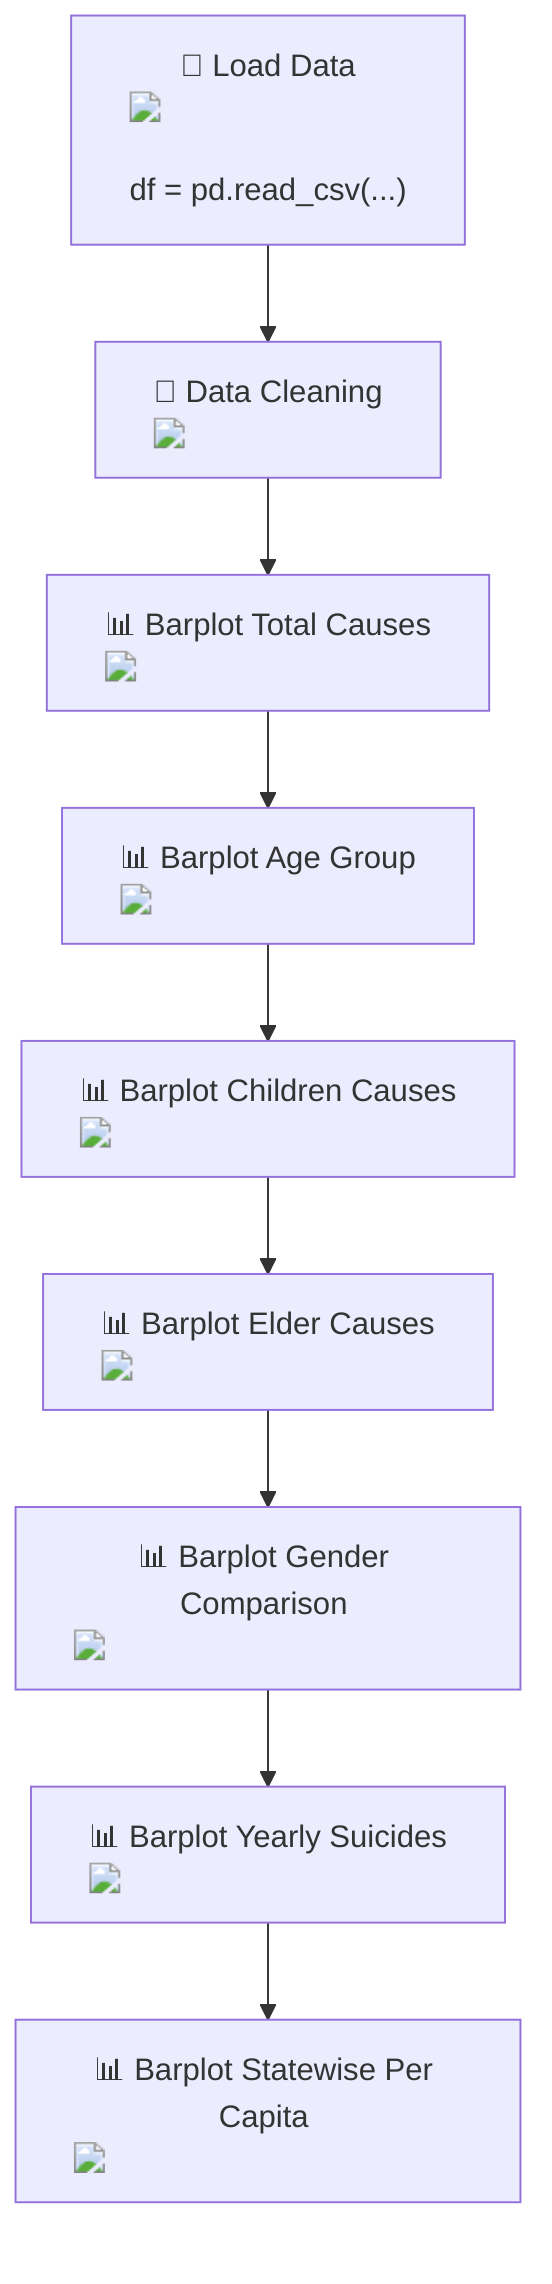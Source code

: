 flowchart TD
    A["📂 Load Data <img src='file.svg'/> <br/> df = pd.read_csv(...)"] --> B["🧽 Data Cleaning <img src='column_split.svg'/>"]
    B --> C["📊 Barplot Total Causes <img src='dummy_plots/barplot_template.svg'/>"]
    C --> D["📊 Barplot Age Group <img src='dummy_plots/barplot_template.svg'/>"]
    D --> E["📊 Barplot Children Causes <img src='dummy_plots/barplot_template.svg'/>"]
    E --> F["📊 Barplot Elder Causes <img src='dummy_plots/barplot_template.svg'/>"]
    F --> G["📊 Barplot Gender Comparison <img src='dummy_plots/barplot_template.svg'/>"]
    G --> H["📊 Barplot Yearly Suicides <img src='dummy_plots/barplot_template.svg'/>"]
    H --> I["📊 Barplot Statewise Per Capita <img src='dummy_plots/barplot_template.svg'/>"]